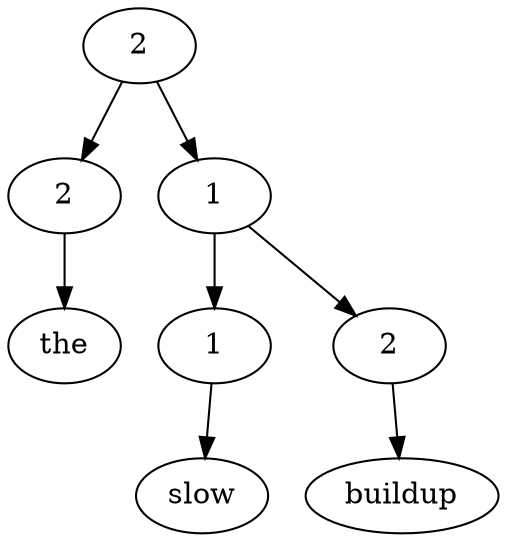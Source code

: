 digraph G{Node0 [label="2"]
Node0 -> Node1
Node0 -> Node3
Node1 [label="2"]
Node1 -> Node2
Node3 [label="1"]
Node3 -> Node4
Node3 -> Node6
Node2 [label="the"]
Node4 [label="1"]
Node4 -> Node5
Node6 [label="2"]
Node6 -> Node7
Node5 [label="slow"]
Node7 [label="buildup"]
}